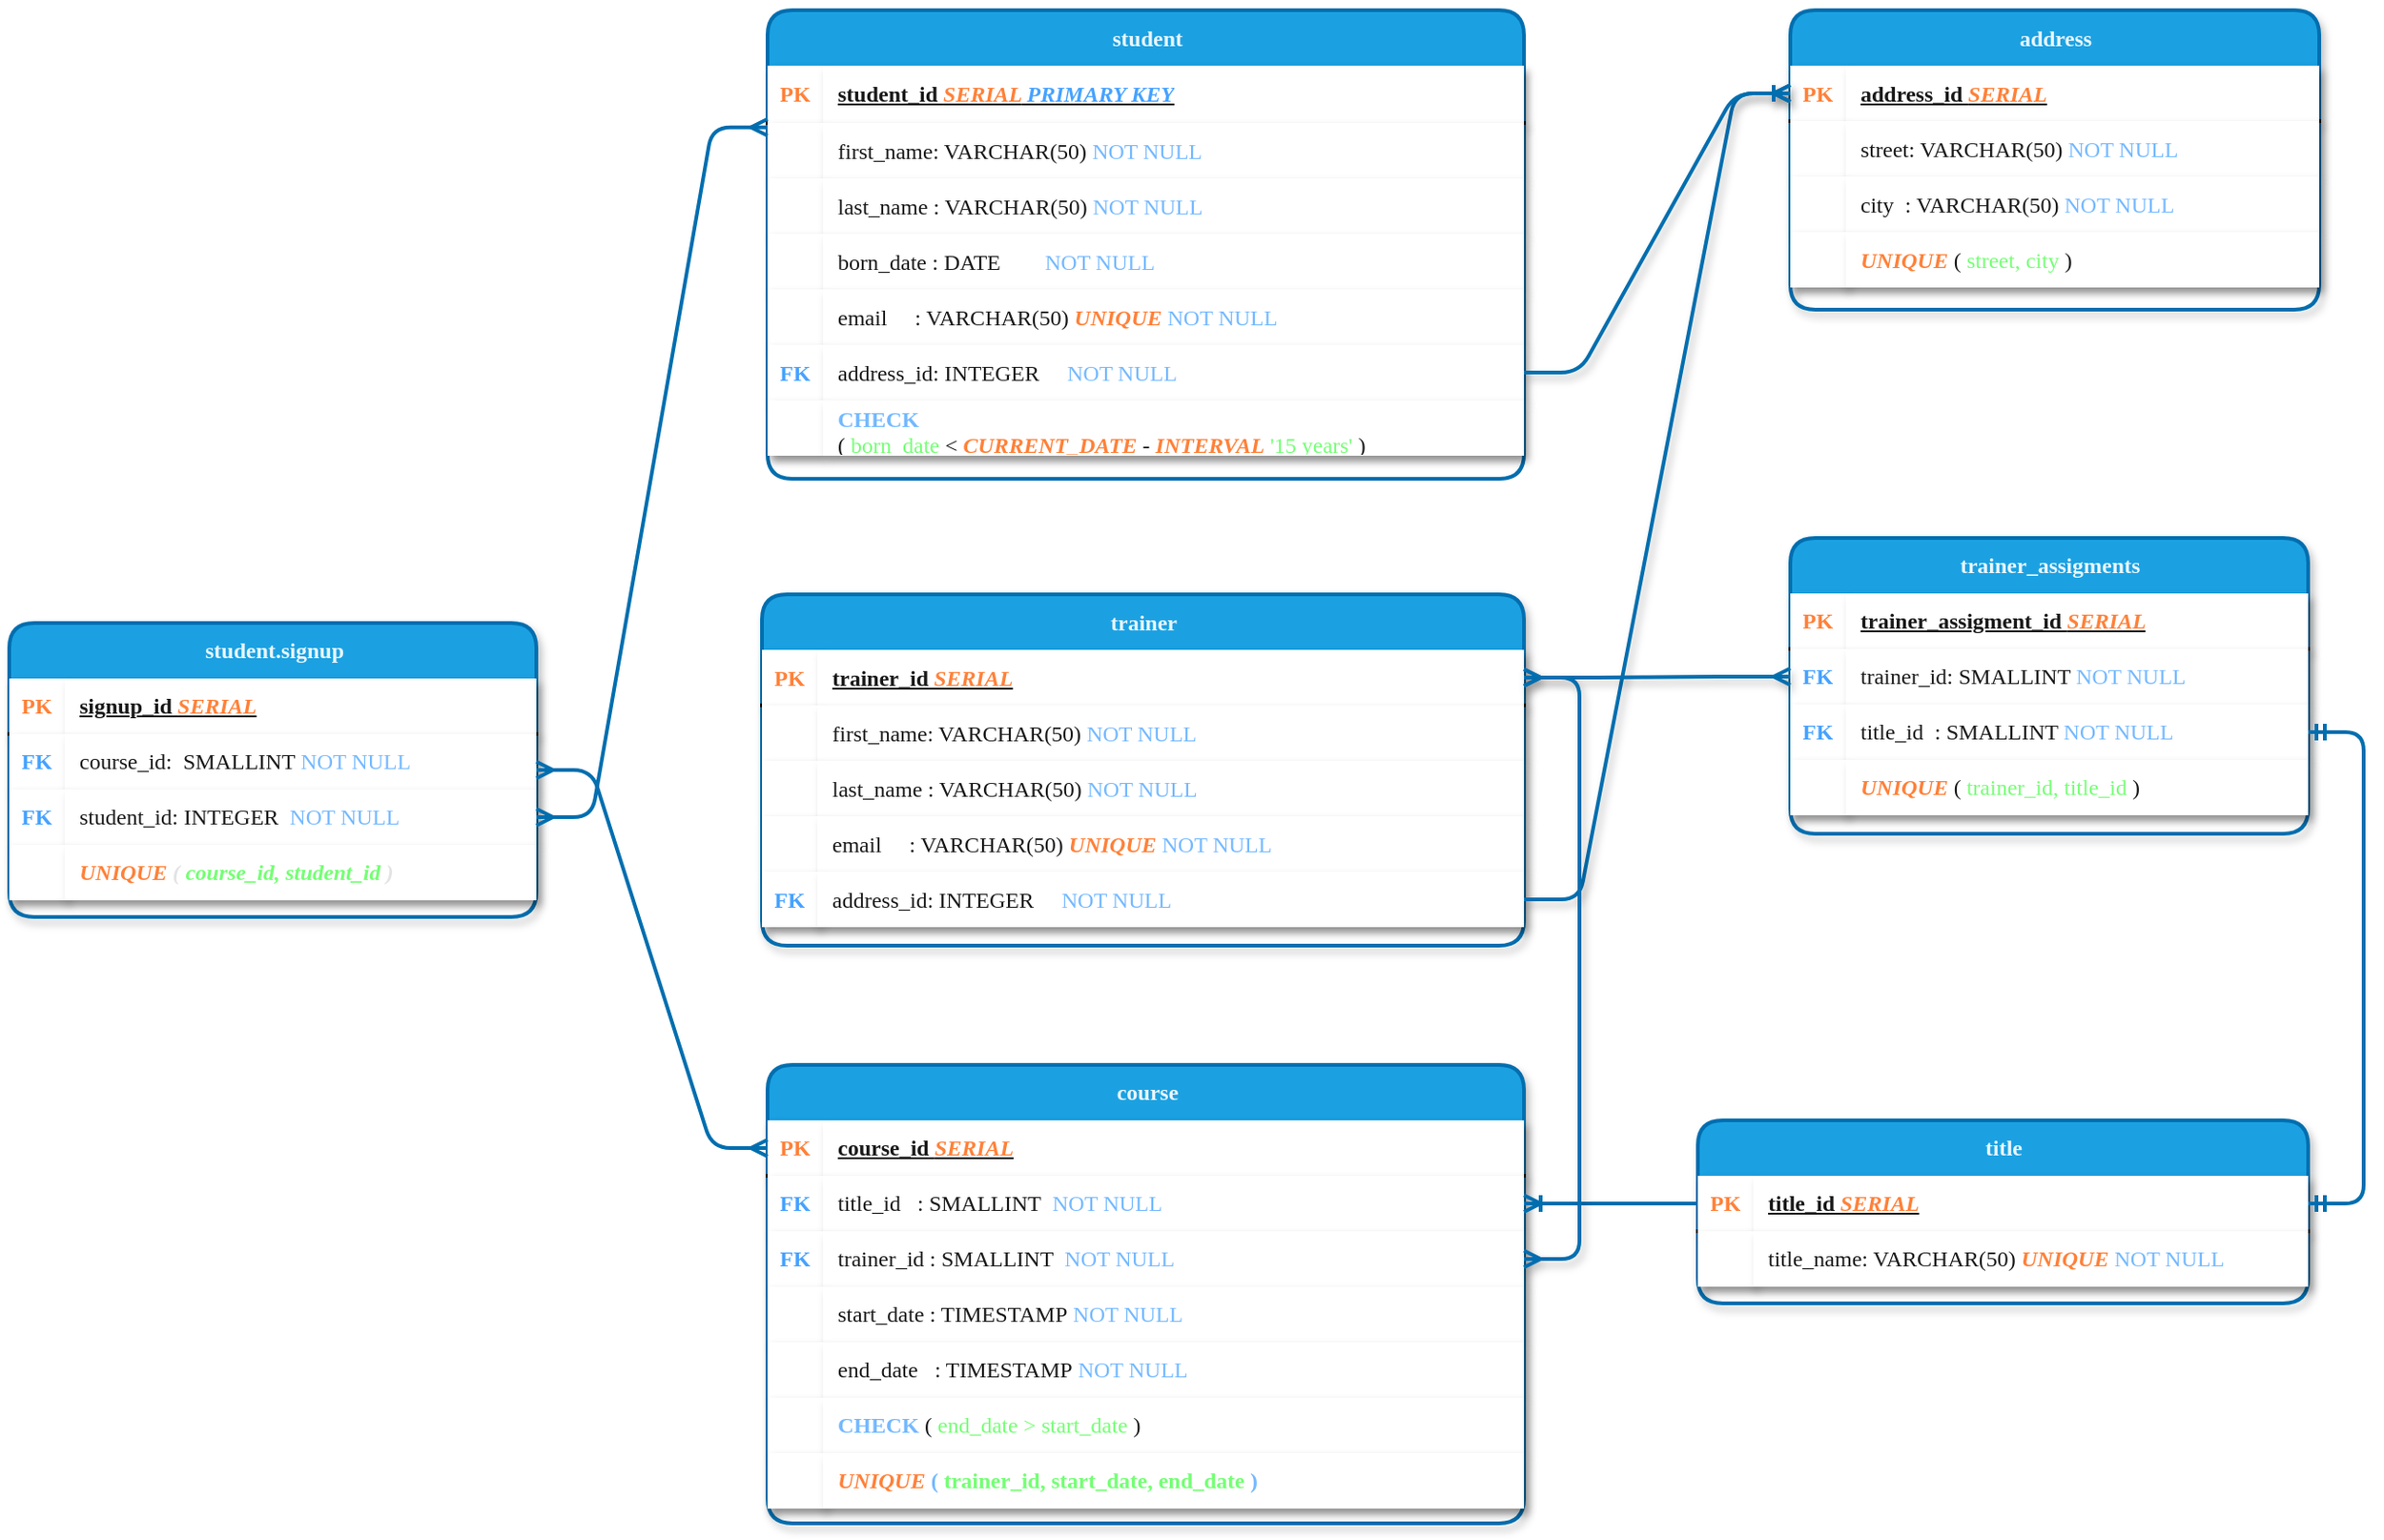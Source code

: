<mxfile version="24.7.17">
  <diagram name="Stránka-1" id="sdZhRAP-UTXTYIbp1Utq">
    <mxGraphModel dx="2058" dy="1566" grid="1" gridSize="10" guides="1" tooltips="1" connect="1" arrows="1" fold="1" page="0" pageScale="1" pageWidth="827" pageHeight="1169" background="none" math="0" shadow="0">
      <root>
        <mxCell id="0" />
        <mxCell id="1" parent="0" />
        <mxCell id="6LVos0vK3omcchi-InMu-1" value="&lt;font style=&quot;font-size: 12px;&quot;&gt;address&lt;/font&gt;" style="shape=table;startSize=30;container=1;collapsible=1;childLayout=tableLayout;fixedRows=1;rowLines=0;fontStyle=1;align=center;resizeLast=1;html=1;fontFamily=JetBrains Mono;textShadow=0;textOpacity=90;labelBackgroundColor=none;rounded=1;fontSize=12;fillStyle=auto;strokeWidth=2;shadow=1;fillColor=#1ba1e2;fontColor=#ffffff;strokeColor=#006EAF;swimlaneLine=0;direction=east;" parent="1" vertex="1">
          <mxGeometry x="1074" y="-110.5" width="286" height="162" as="geometry" />
        </mxCell>
        <mxCell id="6LVos0vK3omcchi-InMu-2" value="" style="shape=tableRow;horizontal=0;startSize=0;swimlaneHead=0;swimlaneBody=0;collapsible=0;dropTarget=0;points=[[0,0.5],[1,0.5]];portConstraint=eastwest;top=0;left=0;right=0;bottom=1;align=left;fontFamily=JetBrains Mono;textShadow=0;textOpacity=90;labelBackgroundColor=none;rounded=1;fontSize=12;strokeWidth=2;shadow=1;swimlaneLine=0;" parent="6LVos0vK3omcchi-InMu-1" vertex="1">
          <mxGeometry y="30" width="286" height="30" as="geometry" />
        </mxCell>
        <mxCell id="6LVos0vK3omcchi-InMu-3" value="&lt;font color=&quot;#ff7424&quot;&gt;PK&lt;/font&gt;" style="shape=partialRectangle;connectable=0;top=0;left=0;bottom=0;right=0;fontStyle=1;overflow=hidden;whiteSpace=wrap;html=1;align=center;fontFamily=JetBrains Mono;textShadow=0;textOpacity=90;labelBackgroundColor=none;rounded=1;fontSize=12;strokeWidth=2;shadow=1;swimlaneLine=0;" parent="6LVos0vK3omcchi-InMu-2" vertex="1">
          <mxGeometry width="30" height="30" as="geometry">
            <mxRectangle width="30" height="30" as="alternateBounds" />
          </mxGeometry>
        </mxCell>
        <mxCell id="6LVos0vK3omcchi-InMu-4" value="address_id &lt;i&gt;&lt;font color=&quot;#ff7424&quot;&gt;SERIAL&lt;/font&gt;&lt;/i&gt;" style="shape=partialRectangle;connectable=0;top=0;left=0;bottom=0;right=0;align=left;spacingLeft=6;fontStyle=5;overflow=hidden;whiteSpace=wrap;html=1;fontFamily=JetBrains Mono;textShadow=0;textOpacity=90;labelBackgroundColor=none;rounded=1;fontSize=12;strokeWidth=2;shadow=1;swimlaneLine=0;" parent="6LVos0vK3omcchi-InMu-2" vertex="1">
          <mxGeometry x="30" width="256" height="30" as="geometry">
            <mxRectangle width="256" height="30" as="alternateBounds" />
          </mxGeometry>
        </mxCell>
        <mxCell id="6LVos0vK3omcchi-InMu-5" value="" style="shape=tableRow;horizontal=0;startSize=0;swimlaneHead=0;swimlaneBody=0;collapsible=0;dropTarget=0;points=[[0,0.5],[1,0.5]];portConstraint=eastwest;top=0;left=0;right=0;bottom=0;align=left;fontFamily=JetBrains Mono;textShadow=0;textOpacity=90;swimlaneFillColor=default;labelBackgroundColor=none;rounded=1;fontSize=12;strokeWidth=2;shadow=1;swimlaneLine=0;" parent="6LVos0vK3omcchi-InMu-1" vertex="1">
          <mxGeometry y="60" width="286" height="30" as="geometry" />
        </mxCell>
        <mxCell id="6LVos0vK3omcchi-InMu-6" value="" style="shape=partialRectangle;connectable=0;top=0;left=0;bottom=0;right=0;editable=1;overflow=hidden;whiteSpace=wrap;html=1;align=left;fontFamily=JetBrains Mono;textShadow=0;textOpacity=90;labelBackgroundColor=none;rounded=1;fontSize=12;strokeWidth=2;shadow=1;swimlaneLine=0;" parent="6LVos0vK3omcchi-InMu-5" vertex="1">
          <mxGeometry width="30" height="30" as="geometry">
            <mxRectangle width="30" height="30" as="alternateBounds" />
          </mxGeometry>
        </mxCell>
        <mxCell id="6LVos0vK3omcchi-InMu-7" value="street: VARCHAR(50) &lt;font color=&quot;#66b2ff&quot;&gt;NOT NULL&lt;/font&gt;" style="shape=partialRectangle;connectable=0;top=0;left=0;bottom=0;right=0;align=left;spacingLeft=6;overflow=hidden;whiteSpace=wrap;html=1;fontFamily=JetBrains Mono;textShadow=0;textOpacity=90;labelBackgroundColor=none;rounded=1;fontSize=12;strokeWidth=2;shadow=1;swimlaneLine=0;" parent="6LVos0vK3omcchi-InMu-5" vertex="1">
          <mxGeometry x="30" width="256" height="30" as="geometry">
            <mxRectangle width="256" height="30" as="alternateBounds" />
          </mxGeometry>
        </mxCell>
        <mxCell id="6LVos0vK3omcchi-InMu-8" value="" style="shape=tableRow;horizontal=0;startSize=0;swimlaneHead=0;swimlaneBody=0;collapsible=0;dropTarget=0;points=[[0,0.5],[1,0.5]];portConstraint=eastwest;top=0;left=0;right=0;bottom=0;align=left;fontFamily=JetBrains Mono;textShadow=0;textOpacity=90;labelBackgroundColor=none;rounded=1;fontSize=12;strokeWidth=2;shadow=1;swimlaneLine=0;" parent="6LVos0vK3omcchi-InMu-1" vertex="1">
          <mxGeometry y="90" width="286" height="30" as="geometry" />
        </mxCell>
        <mxCell id="6LVos0vK3omcchi-InMu-9" value="" style="shape=partialRectangle;connectable=0;top=0;left=0;bottom=0;right=0;editable=1;overflow=hidden;whiteSpace=wrap;html=1;align=left;fontFamily=JetBrains Mono;textShadow=0;textOpacity=90;labelBackgroundColor=none;rounded=1;fontSize=12;strokeWidth=2;shadow=1;swimlaneLine=0;" parent="6LVos0vK3omcchi-InMu-8" vertex="1">
          <mxGeometry width="30" height="30" as="geometry">
            <mxRectangle width="30" height="30" as="alternateBounds" />
          </mxGeometry>
        </mxCell>
        <mxCell id="6LVos0vK3omcchi-InMu-10" value="city&amp;nbsp; : VARCHAR(50) &lt;font color=&quot;#66b2ff&quot;&gt;NOT NULL&lt;/font&gt;" style="shape=partialRectangle;connectable=0;top=0;left=0;bottom=0;right=0;align=left;spacingLeft=6;overflow=hidden;whiteSpace=wrap;html=1;fontFamily=JetBrains Mono;textShadow=0;textOpacity=90;labelBackgroundColor=none;rounded=1;fontSize=12;strokeWidth=2;shadow=1;swimlaneLine=0;" parent="6LVos0vK3omcchi-InMu-8" vertex="1">
          <mxGeometry x="30" width="256" height="30" as="geometry">
            <mxRectangle width="256" height="30" as="alternateBounds" />
          </mxGeometry>
        </mxCell>
        <mxCell id="Yd-o7YXkWDdZ6sraMyjh-1" value="" style="shape=tableRow;horizontal=0;startSize=0;swimlaneHead=0;swimlaneBody=0;collapsible=0;dropTarget=0;points=[[0,0.5],[1,0.5]];portConstraint=eastwest;top=0;left=0;right=0;bottom=0;align=left;fontFamily=JetBrains Mono;textShadow=0;textOpacity=90;labelBackgroundColor=none;rounded=1;fontSize=12;strokeWidth=2;shadow=1;swimlaneLine=0;" parent="6LVos0vK3omcchi-InMu-1" vertex="1">
          <mxGeometry y="120" width="286" height="30" as="geometry" />
        </mxCell>
        <mxCell id="Yd-o7YXkWDdZ6sraMyjh-2" value="" style="shape=partialRectangle;connectable=0;top=0;left=0;bottom=0;right=0;editable=1;overflow=hidden;whiteSpace=wrap;html=1;align=left;fontFamily=JetBrains Mono;textShadow=0;textOpacity=90;labelBackgroundColor=none;rounded=1;fontSize=12;strokeWidth=2;shadow=1;swimlaneLine=0;" parent="Yd-o7YXkWDdZ6sraMyjh-1" vertex="1">
          <mxGeometry width="30" height="30" as="geometry">
            <mxRectangle width="30" height="30" as="alternateBounds" />
          </mxGeometry>
        </mxCell>
        <mxCell id="Yd-o7YXkWDdZ6sraMyjh-3" value="&lt;b&gt;&lt;i&gt;&lt;font color=&quot;#ff7424&quot;&gt;UNIQUE&lt;/font&gt;&lt;/i&gt;&lt;/b&gt; (&lt;font color=&quot;#66ff66&quot;&gt; street, city&lt;/font&gt; )" style="shape=partialRectangle;connectable=0;top=0;left=0;bottom=0;right=0;align=left;spacingLeft=6;overflow=hidden;whiteSpace=wrap;html=1;fontFamily=JetBrains Mono;textShadow=0;textOpacity=90;labelBackgroundColor=none;rounded=1;fontSize=12;strokeWidth=2;shadow=1;swimlaneLine=0;" parent="Yd-o7YXkWDdZ6sraMyjh-1" vertex="1">
          <mxGeometry x="30" width="256" height="30" as="geometry">
            <mxRectangle width="256" height="30" as="alternateBounds" />
          </mxGeometry>
        </mxCell>
        <mxCell id="6LVos0vK3omcchi-InMu-14" value="&lt;font style=&quot;font-size: 12px;&quot;&gt;course&lt;/font&gt;" style="shape=table;startSize=30;container=1;collapsible=1;childLayout=tableLayout;fixedRows=1;rowLines=0;fontStyle=1;align=center;resizeLast=1;html=1;fontFamily=JetBrains Mono;textShadow=0;textOpacity=90;labelBackgroundColor=none;rounded=1;fontSize=12;strokeWidth=2;shadow=1;fillColor=#1ba1e2;fontColor=#ffffff;strokeColor=#006EAF;swimlaneLine=0;direction=east;" parent="1" vertex="1">
          <mxGeometry x="521" y="460" width="409" height="248" as="geometry" />
        </mxCell>
        <mxCell id="6LVos0vK3omcchi-InMu-15" value="" style="shape=tableRow;horizontal=0;startSize=0;swimlaneHead=0;swimlaneBody=0;collapsible=0;dropTarget=0;points=[[0,0.5],[1,0.5]];portConstraint=eastwest;top=0;left=0;right=0;bottom=1;align=left;fontFamily=JetBrains Mono;textShadow=0;textOpacity=90;labelBackgroundColor=none;rounded=1;fontSize=12;strokeWidth=2;shadow=1;swimlaneLine=0;" parent="6LVos0vK3omcchi-InMu-14" vertex="1">
          <mxGeometry y="30" width="409" height="30" as="geometry" />
        </mxCell>
        <mxCell id="6LVos0vK3omcchi-InMu-16" value="&lt;font color=&quot;#ff7424&quot;&gt;PK&lt;/font&gt;" style="shape=partialRectangle;connectable=0;top=0;left=0;bottom=0;right=0;fontStyle=1;overflow=hidden;whiteSpace=wrap;html=1;align=center;fontFamily=JetBrains Mono;textShadow=0;textOpacity=90;labelBackgroundColor=none;rounded=1;fontSize=12;strokeWidth=2;shadow=1;swimlaneLine=0;" parent="6LVos0vK3omcchi-InMu-15" vertex="1">
          <mxGeometry width="30" height="30" as="geometry">
            <mxRectangle width="30" height="30" as="alternateBounds" />
          </mxGeometry>
        </mxCell>
        <mxCell id="6LVos0vK3omcchi-InMu-17" value="course_id &lt;font color=&quot;#ff7424&quot;&gt;&lt;i&gt;SERIAL&lt;/i&gt;&lt;/font&gt;" style="shape=partialRectangle;connectable=0;top=0;left=0;bottom=0;right=0;align=left;spacingLeft=6;fontStyle=5;overflow=hidden;whiteSpace=wrap;html=1;fontFamily=JetBrains Mono;textShadow=0;textOpacity=90;labelBackgroundColor=none;rounded=1;fontSize=12;strokeWidth=2;shadow=1;swimlaneLine=0;" parent="6LVos0vK3omcchi-InMu-15" vertex="1">
          <mxGeometry x="30" width="379" height="30" as="geometry">
            <mxRectangle width="379" height="30" as="alternateBounds" />
          </mxGeometry>
        </mxCell>
        <mxCell id="6LVos0vK3omcchi-InMu-18" value="" style="shape=tableRow;horizontal=0;startSize=0;swimlaneHead=0;swimlaneBody=0;collapsible=0;dropTarget=0;points=[[0,0.5],[1,0.5]];portConstraint=eastwest;top=0;left=0;right=0;bottom=0;align=left;fontFamily=JetBrains Mono;textShadow=0;textOpacity=90;labelBackgroundColor=none;rounded=1;fontSize=12;strokeWidth=2;shadow=1;swimlaneLine=0;" parent="6LVos0vK3omcchi-InMu-14" vertex="1">
          <mxGeometry y="60" width="409" height="30" as="geometry" />
        </mxCell>
        <mxCell id="6LVos0vK3omcchi-InMu-19" value="&lt;b style=&quot;font-size: 12px;&quot;&gt;&lt;font color=&quot;#3399ff&quot; style=&quot;font-size: 12px;&quot;&gt;FK&lt;/font&gt;&lt;/b&gt;" style="shape=partialRectangle;connectable=0;top=0;left=0;bottom=0;right=0;editable=1;overflow=hidden;whiteSpace=wrap;html=1;align=center;fontFamily=JetBrains Mono;textShadow=0;textOpacity=90;labelBackgroundColor=none;rounded=1;fontSize=12;strokeWidth=2;shadow=1;swimlaneLine=0;" parent="6LVos0vK3omcchi-InMu-18" vertex="1">
          <mxGeometry width="30" height="30" as="geometry">
            <mxRectangle width="30" height="30" as="alternateBounds" />
          </mxGeometry>
        </mxCell>
        <mxCell id="6LVos0vK3omcchi-InMu-20" value="title_id&amp;nbsp; &amp;nbsp;: SMALLINT&amp;nbsp; &lt;font color=&quot;#66b2ff&quot;&gt;NOT NULL&lt;/font&gt;" style="shape=partialRectangle;connectable=0;top=0;left=0;bottom=0;right=0;align=left;spacingLeft=6;overflow=hidden;whiteSpace=wrap;html=1;fontFamily=JetBrains Mono;textShadow=0;textOpacity=90;labelBackgroundColor=none;rounded=1;fontSize=12;strokeWidth=2;shadow=1;swimlaneLine=0;" parent="6LVos0vK3omcchi-InMu-18" vertex="1">
          <mxGeometry x="30" width="379" height="30" as="geometry">
            <mxRectangle width="379" height="30" as="alternateBounds" />
          </mxGeometry>
        </mxCell>
        <mxCell id="6LVos0vK3omcchi-InMu-21" value="" style="shape=tableRow;horizontal=0;startSize=0;swimlaneHead=0;swimlaneBody=0;collapsible=0;dropTarget=0;points=[[0,0.5],[1,0.5]];portConstraint=eastwest;top=0;left=0;right=0;bottom=0;align=left;fontFamily=JetBrains Mono;textShadow=0;textOpacity=90;labelBackgroundColor=none;rounded=1;fontSize=12;strokeWidth=2;shadow=1;swimlaneLine=0;" parent="6LVos0vK3omcchi-InMu-14" vertex="1">
          <mxGeometry y="90" width="409" height="30" as="geometry" />
        </mxCell>
        <mxCell id="6LVos0vK3omcchi-InMu-22" value="&lt;b style=&quot;font-size: 12px;&quot;&gt;&lt;font color=&quot;#3399ff&quot;&gt;FK&lt;/font&gt;&lt;/b&gt;" style="shape=partialRectangle;connectable=0;top=0;left=0;bottom=0;right=0;editable=1;overflow=hidden;whiteSpace=wrap;html=1;align=center;fontFamily=JetBrains Mono;textShadow=0;textOpacity=90;labelBackgroundColor=none;rounded=1;fontSize=12;strokeWidth=2;shadow=1;swimlaneLine=0;" parent="6LVos0vK3omcchi-InMu-21" vertex="1">
          <mxGeometry width="30" height="30" as="geometry">
            <mxRectangle width="30" height="30" as="alternateBounds" />
          </mxGeometry>
        </mxCell>
        <mxCell id="6LVos0vK3omcchi-InMu-23" value="trainer_id : SMALLINT&amp;nbsp; &lt;font color=&quot;#66b2ff&quot;&gt;NOT NULL&lt;/font&gt;" style="shape=partialRectangle;connectable=0;top=0;left=0;bottom=0;right=0;align=left;spacingLeft=6;overflow=hidden;whiteSpace=wrap;html=1;fontFamily=JetBrains Mono;textShadow=0;textOpacity=90;labelBackgroundColor=none;rounded=1;fontSize=12;strokeWidth=2;shadow=1;swimlaneLine=0;" parent="6LVos0vK3omcchi-InMu-21" vertex="1">
          <mxGeometry x="30" width="379" height="30" as="geometry">
            <mxRectangle width="379" height="30" as="alternateBounds" />
          </mxGeometry>
        </mxCell>
        <mxCell id="6LVos0vK3omcchi-InMu-24" value="" style="shape=tableRow;horizontal=0;startSize=0;swimlaneHead=0;swimlaneBody=0;collapsible=0;dropTarget=0;points=[[0,0.5],[1,0.5]];portConstraint=eastwest;top=0;left=0;right=0;bottom=0;align=left;fontFamily=JetBrains Mono;textShadow=0;textOpacity=90;labelBackgroundColor=none;rounded=1;fontSize=12;strokeWidth=2;shadow=1;swimlaneLine=0;" parent="6LVos0vK3omcchi-InMu-14" vertex="1">
          <mxGeometry y="120" width="409" height="30" as="geometry" />
        </mxCell>
        <mxCell id="6LVos0vK3omcchi-InMu-25" value="" style="shape=partialRectangle;connectable=0;top=0;left=0;bottom=0;right=0;editable=1;overflow=hidden;whiteSpace=wrap;html=1;align=left;fontFamily=JetBrains Mono;textShadow=0;textOpacity=90;labelBackgroundColor=none;rounded=1;fontSize=12;strokeWidth=2;shadow=1;swimlaneLine=0;" parent="6LVos0vK3omcchi-InMu-24" vertex="1">
          <mxGeometry width="30" height="30" as="geometry">
            <mxRectangle width="30" height="30" as="alternateBounds" />
          </mxGeometry>
        </mxCell>
        <mxCell id="6LVos0vK3omcchi-InMu-26" value="start_date : TIMESTAMP&amp;nbsp;&lt;font color=&quot;#66b2ff&quot;&gt;NOT NULL&lt;/font&gt;" style="shape=partialRectangle;connectable=0;top=0;left=0;bottom=0;right=0;align=left;spacingLeft=6;overflow=hidden;whiteSpace=wrap;html=1;fontFamily=JetBrains Mono;textShadow=0;textOpacity=90;labelBackgroundColor=none;rounded=1;fontSize=12;strokeWidth=2;shadow=1;swimlaneLine=0;" parent="6LVos0vK3omcchi-InMu-24" vertex="1">
          <mxGeometry x="30" width="379" height="30" as="geometry">
            <mxRectangle width="379" height="30" as="alternateBounds" />
          </mxGeometry>
        </mxCell>
        <mxCell id="6LVos0vK3omcchi-InMu-86" value="" style="shape=tableRow;horizontal=0;startSize=0;swimlaneHead=0;swimlaneBody=0;collapsible=0;dropTarget=0;points=[[0,0.5],[1,0.5]];portConstraint=eastwest;top=0;left=0;right=0;bottom=0;align=left;fontFamily=JetBrains Mono;textShadow=0;textOpacity=90;labelBackgroundColor=none;rounded=1;fontSize=12;strokeWidth=2;shadow=1;swimlaneLine=0;" parent="6LVos0vK3omcchi-InMu-14" vertex="1">
          <mxGeometry y="150" width="409" height="30" as="geometry" />
        </mxCell>
        <mxCell id="6LVos0vK3omcchi-InMu-87" value="" style="shape=partialRectangle;connectable=0;top=0;left=0;bottom=0;right=0;editable=1;overflow=hidden;whiteSpace=wrap;html=1;align=left;fontFamily=JetBrains Mono;textShadow=0;textOpacity=90;labelBackgroundColor=none;rounded=1;fontSize=12;strokeWidth=2;shadow=1;swimlaneLine=0;" parent="6LVos0vK3omcchi-InMu-86" vertex="1">
          <mxGeometry width="30" height="30" as="geometry">
            <mxRectangle width="30" height="30" as="alternateBounds" />
          </mxGeometry>
        </mxCell>
        <mxCell id="6LVos0vK3omcchi-InMu-88" value="end_date&amp;nbsp; &amp;nbsp;: TIMESTAMP&amp;nbsp;&lt;font color=&quot;#66b2ff&quot;&gt;NOT NULL&lt;/font&gt;" style="shape=partialRectangle;connectable=0;top=0;left=0;bottom=0;right=0;align=left;spacingLeft=6;overflow=hidden;whiteSpace=wrap;html=1;fontFamily=JetBrains Mono;textShadow=0;textOpacity=90;labelBackgroundColor=none;rounded=1;fontSize=12;strokeWidth=2;shadow=1;swimlaneLine=0;" parent="6LVos0vK3omcchi-InMu-86" vertex="1">
          <mxGeometry x="30" width="379" height="30" as="geometry">
            <mxRectangle width="379" height="30" as="alternateBounds" />
          </mxGeometry>
        </mxCell>
        <mxCell id="edcCci16s8ndld47UV8B-42" value="" style="shape=tableRow;horizontal=0;startSize=0;swimlaneHead=0;swimlaneBody=0;collapsible=0;dropTarget=0;points=[[0,0.5],[1,0.5]];portConstraint=eastwest;top=0;left=0;right=0;bottom=0;align=left;fontFamily=JetBrains Mono;textShadow=0;textOpacity=90;labelBackgroundColor=none;rounded=1;fontSize=12;strokeWidth=2;shadow=1;swimlaneLine=0;" parent="6LVos0vK3omcchi-InMu-14" vertex="1">
          <mxGeometry y="180" width="409" height="30" as="geometry" />
        </mxCell>
        <mxCell id="edcCci16s8ndld47UV8B-43" value="" style="shape=partialRectangle;connectable=0;top=0;left=0;bottom=0;right=0;editable=1;overflow=hidden;whiteSpace=wrap;html=1;align=left;fontFamily=JetBrains Mono;textShadow=0;textOpacity=90;labelBackgroundColor=none;rounded=1;fontSize=12;strokeWidth=2;shadow=1;swimlaneLine=0;" parent="edcCci16s8ndld47UV8B-42" vertex="1">
          <mxGeometry width="30" height="30" as="geometry">
            <mxRectangle width="30" height="30" as="alternateBounds" />
          </mxGeometry>
        </mxCell>
        <mxCell id="edcCci16s8ndld47UV8B-44" value="&lt;b&gt;&lt;font color=&quot;#66b2ff&quot;&gt;CHECK&lt;/font&gt;&lt;/b&gt; (&lt;font color=&quot;#66ff66&quot;&gt; end_date &amp;gt; start_date&lt;/font&gt; )" style="shape=partialRectangle;connectable=0;top=0;left=0;bottom=0;right=0;align=left;spacingLeft=6;overflow=hidden;whiteSpace=wrap;html=1;fontFamily=JetBrains Mono;textShadow=0;textOpacity=90;labelBackgroundColor=none;rounded=1;fontSize=12;strokeWidth=2;shadow=1;swimlaneLine=0;" parent="edcCci16s8ndld47UV8B-42" vertex="1">
          <mxGeometry x="30" width="379" height="30" as="geometry">
            <mxRectangle width="379" height="30" as="alternateBounds" />
          </mxGeometry>
        </mxCell>
        <mxCell id="NYJZsgcvbu1AR_oNIadk-1" value="" style="shape=tableRow;horizontal=0;startSize=0;swimlaneHead=0;swimlaneBody=0;collapsible=0;dropTarget=0;points=[[0,0.5],[1,0.5]];portConstraint=eastwest;top=0;left=0;right=0;bottom=0;align=left;fontFamily=JetBrains Mono;textShadow=0;textOpacity=90;labelBackgroundColor=none;rounded=1;fontSize=12;strokeWidth=2;shadow=1;swimlaneLine=0;" vertex="1" parent="6LVos0vK3omcchi-InMu-14">
          <mxGeometry y="210" width="409" height="30" as="geometry" />
        </mxCell>
        <mxCell id="NYJZsgcvbu1AR_oNIadk-2" value="" style="shape=partialRectangle;connectable=0;top=0;left=0;bottom=0;right=0;editable=1;overflow=hidden;whiteSpace=wrap;html=1;align=left;fontFamily=JetBrains Mono;textShadow=0;textOpacity=90;labelBackgroundColor=none;rounded=1;fontSize=12;strokeWidth=2;shadow=1;swimlaneLine=0;" vertex="1" parent="NYJZsgcvbu1AR_oNIadk-1">
          <mxGeometry width="30" height="30" as="geometry">
            <mxRectangle width="30" height="30" as="alternateBounds" />
          </mxGeometry>
        </mxCell>
        <mxCell id="NYJZsgcvbu1AR_oNIadk-3" value="&lt;b style=&quot;&quot;&gt;&lt;i style=&quot;&quot;&gt;&lt;font color=&quot;#ff7424&quot;&gt;UNIQUE&lt;/font&gt;&lt;/i&gt;&lt;font color=&quot;#66b2ff&quot;&gt; ( &lt;/font&gt;&lt;font color=&quot;#66ff66&quot;&gt;trainer_id, start_date, end_date&lt;/font&gt;&lt;font color=&quot;#66b2ff&quot;&gt; )&lt;/font&gt;&lt;/b&gt;" style="shape=partialRectangle;connectable=0;top=0;left=0;bottom=0;right=0;align=left;spacingLeft=6;overflow=hidden;whiteSpace=wrap;html=1;fontFamily=JetBrains Mono;textShadow=0;textOpacity=90;labelBackgroundColor=none;rounded=1;fontSize=12;strokeWidth=2;shadow=1;swimlaneLine=0;" vertex="1" parent="NYJZsgcvbu1AR_oNIadk-1">
          <mxGeometry x="30" width="379" height="30" as="geometry">
            <mxRectangle width="379" height="30" as="alternateBounds" />
          </mxGeometry>
        </mxCell>
        <mxCell id="6LVos0vK3omcchi-InMu-27" value="&lt;font style=&quot;font-size: 12px;&quot;&gt;student.signup&lt;/font&gt;" style="shape=table;startSize=30;container=1;collapsible=1;childLayout=tableLayout;fixedRows=1;rowLines=0;fontStyle=1;align=center;resizeLast=1;html=1;fontFamily=JetBrains Mono;textShadow=0;textOpacity=90;labelBackgroundColor=none;rounded=1;fontSize=12;strokeWidth=2;shadow=1;fillColor=#1ba1e2;fontColor=#ffffff;strokeColor=#006EAF;swimlaneLine=0;direction=east;" parent="1" vertex="1">
          <mxGeometry x="111" y="221" width="285" height="159" as="geometry" />
        </mxCell>
        <mxCell id="6LVos0vK3omcchi-InMu-28" value="" style="shape=tableRow;horizontal=0;startSize=0;swimlaneHead=0;swimlaneBody=0;collapsible=0;dropTarget=0;points=[[0,0.5],[1,0.5]];portConstraint=eastwest;top=0;left=0;right=0;bottom=1;align=left;fontFamily=JetBrains Mono;textShadow=0;textOpacity=90;labelBackgroundColor=none;rounded=1;fontSize=12;strokeWidth=2;shadow=1;swimlaneLine=0;" parent="6LVos0vK3omcchi-InMu-27" vertex="1">
          <mxGeometry y="30" width="285" height="30" as="geometry" />
        </mxCell>
        <mxCell id="6LVos0vK3omcchi-InMu-29" value="&lt;font color=&quot;#ff7424&quot; style=&quot;font-size: 12px;&quot;&gt;PK&lt;/font&gt;" style="shape=partialRectangle;connectable=0;top=0;left=0;bottom=0;right=0;fontStyle=1;overflow=hidden;whiteSpace=wrap;html=1;align=center;fontFamily=JetBrains Mono;textShadow=0;textOpacity=90;labelBackgroundColor=none;rounded=1;fontSize=12;strokeWidth=2;shadow=1;swimlaneLine=0;" parent="6LVos0vK3omcchi-InMu-28" vertex="1">
          <mxGeometry width="30" height="30" as="geometry">
            <mxRectangle width="30" height="30" as="alternateBounds" />
          </mxGeometry>
        </mxCell>
        <mxCell id="6LVos0vK3omcchi-InMu-30" value="signup_id &lt;i&gt;&lt;font color=&quot;#ff7424&quot;&gt;SERIAL&lt;/font&gt;&lt;/i&gt;" style="shape=partialRectangle;connectable=0;top=0;left=0;bottom=0;right=0;align=left;spacingLeft=6;fontStyle=5;overflow=hidden;whiteSpace=wrap;html=1;fontFamily=JetBrains Mono;textShadow=0;textOpacity=90;labelBackgroundColor=none;rounded=1;fontSize=12;strokeWidth=2;shadow=1;swimlaneLine=0;" parent="6LVos0vK3omcchi-InMu-28" vertex="1">
          <mxGeometry x="30" width="255" height="30" as="geometry">
            <mxRectangle width="255" height="30" as="alternateBounds" />
          </mxGeometry>
        </mxCell>
        <mxCell id="6LVos0vK3omcchi-InMu-31" value="" style="shape=tableRow;horizontal=0;startSize=0;swimlaneHead=0;swimlaneBody=0;collapsible=0;dropTarget=0;points=[[0,0.5],[1,0.5]];portConstraint=eastwest;top=0;left=0;right=0;bottom=0;align=left;fontFamily=JetBrains Mono;textShadow=0;textOpacity=90;labelBackgroundColor=none;rounded=1;fontSize=12;strokeWidth=2;shadow=1;swimlaneLine=0;" parent="6LVos0vK3omcchi-InMu-27" vertex="1">
          <mxGeometry y="60" width="285" height="30" as="geometry" />
        </mxCell>
        <mxCell id="6LVos0vK3omcchi-InMu-32" value="&lt;font color=&quot;#3399ff&quot;&gt;FK&lt;/font&gt;" style="shape=partialRectangle;connectable=0;top=0;left=0;bottom=0;right=0;editable=1;overflow=hidden;whiteSpace=wrap;html=1;align=center;fontFamily=JetBrains Mono;textShadow=0;textOpacity=90;labelBackgroundColor=none;rounded=1;fontStyle=1;fontSize=12;strokeWidth=2;shadow=1;swimlaneLine=0;" parent="6LVos0vK3omcchi-InMu-31" vertex="1">
          <mxGeometry width="30" height="30" as="geometry">
            <mxRectangle width="30" height="30" as="alternateBounds" />
          </mxGeometry>
        </mxCell>
        <mxCell id="6LVos0vK3omcchi-InMu-33" value="course_id:&amp;nbsp; SMALLINT&amp;nbsp;&lt;font color=&quot;#66b2ff&quot;&gt;NOT NULL&lt;/font&gt;" style="shape=partialRectangle;connectable=0;top=0;left=0;bottom=0;right=0;align=left;spacingLeft=6;overflow=hidden;whiteSpace=wrap;html=1;fontFamily=JetBrains Mono;textShadow=0;textOpacity=90;labelBackgroundColor=none;rounded=1;fontSize=12;strokeWidth=2;shadow=1;swimlaneLine=0;" parent="6LVos0vK3omcchi-InMu-31" vertex="1">
          <mxGeometry x="30" width="255" height="30" as="geometry">
            <mxRectangle width="255" height="30" as="alternateBounds" />
          </mxGeometry>
        </mxCell>
        <mxCell id="6LVos0vK3omcchi-InMu-34" value="" style="shape=tableRow;horizontal=0;startSize=0;swimlaneHead=0;swimlaneBody=0;collapsible=0;dropTarget=0;points=[[0,0.5],[1,0.5]];portConstraint=eastwest;top=0;left=0;right=0;bottom=0;align=left;fontFamily=JetBrains Mono;textShadow=0;textOpacity=90;labelBackgroundColor=none;rounded=1;fontSize=12;strokeWidth=2;shadow=1;swimlaneLine=0;" parent="6LVos0vK3omcchi-InMu-27" vertex="1">
          <mxGeometry y="90" width="285" height="30" as="geometry" />
        </mxCell>
        <mxCell id="6LVos0vK3omcchi-InMu-35" value="&lt;b style=&quot;font-size: 12px;&quot;&gt;&lt;font color=&quot;#3399ff&quot; style=&quot;font-size: 12px;&quot;&gt;FK&lt;/font&gt;&lt;/b&gt;" style="shape=partialRectangle;connectable=0;top=0;left=0;bottom=0;right=0;editable=1;overflow=hidden;whiteSpace=wrap;html=1;align=center;fontFamily=JetBrains Mono;textShadow=0;textOpacity=90;labelBackgroundColor=none;rounded=1;fontSize=12;strokeWidth=2;shadow=1;swimlaneLine=0;" parent="6LVos0vK3omcchi-InMu-34" vertex="1">
          <mxGeometry width="30" height="30" as="geometry">
            <mxRectangle width="30" height="30" as="alternateBounds" />
          </mxGeometry>
        </mxCell>
        <mxCell id="6LVos0vK3omcchi-InMu-36" value="student_id: INTEGER&amp;nbsp; &lt;font color=&quot;#66b2ff&quot;&gt;NOT NULL&lt;/font&gt;" style="shape=partialRectangle;connectable=0;top=0;left=0;bottom=0;right=0;align=left;spacingLeft=6;overflow=hidden;whiteSpace=wrap;html=1;fontFamily=JetBrains Mono;textShadow=0;textOpacity=90;labelBackgroundColor=none;rounded=1;fontSize=12;strokeWidth=2;shadow=1;swimlaneLine=0;" parent="6LVos0vK3omcchi-InMu-34" vertex="1">
          <mxGeometry x="30" width="255" height="30" as="geometry">
            <mxRectangle width="255" height="30" as="alternateBounds" />
          </mxGeometry>
        </mxCell>
        <mxCell id="edcCci16s8ndld47UV8B-27" value="" style="shape=tableRow;horizontal=0;startSize=0;swimlaneHead=0;swimlaneBody=0;collapsible=0;dropTarget=0;points=[[0,0.5],[1,0.5]];portConstraint=eastwest;top=0;left=0;right=0;bottom=0;align=left;fontFamily=JetBrains Mono;textShadow=0;textOpacity=90;labelBackgroundColor=none;rounded=1;fontSize=12;strokeWidth=2;shadow=1;swimlaneLine=0;" parent="6LVos0vK3omcchi-InMu-27" vertex="1">
          <mxGeometry y="120" width="285" height="30" as="geometry" />
        </mxCell>
        <mxCell id="edcCci16s8ndld47UV8B-28" value="" style="shape=partialRectangle;connectable=0;top=0;left=0;bottom=0;right=0;editable=1;overflow=hidden;whiteSpace=wrap;html=1;align=center;fontFamily=JetBrains Mono;textShadow=0;textOpacity=90;labelBackgroundColor=none;rounded=1;fontSize=12;strokeWidth=2;shadow=1;swimlaneLine=0;" parent="edcCci16s8ndld47UV8B-27" vertex="1">
          <mxGeometry width="30" height="30" as="geometry">
            <mxRectangle width="30" height="30" as="alternateBounds" />
          </mxGeometry>
        </mxCell>
        <mxCell id="edcCci16s8ndld47UV8B-29" value="&lt;b&gt;&lt;i&gt;&lt;font color=&quot;#ff7424&quot;&gt;UNIQUE &lt;/font&gt;&lt;font color=&quot;#e0e0e0&quot;&gt;( &lt;/font&gt;&lt;font color=&quot;#66ff66&quot;&gt;course_id, student_id&lt;/font&gt;&lt;font color=&quot;#e0e0e0&quot;&gt; )&lt;/font&gt;&lt;/i&gt;&lt;/b&gt;" style="shape=partialRectangle;connectable=0;top=0;left=0;bottom=0;right=0;align=left;spacingLeft=6;overflow=hidden;whiteSpace=wrap;html=1;fontFamily=JetBrains Mono;textShadow=0;textOpacity=90;labelBackgroundColor=none;rounded=1;fontSize=12;strokeWidth=2;shadow=1;swimlaneLine=0;" parent="edcCci16s8ndld47UV8B-27" vertex="1">
          <mxGeometry x="30" width="255" height="30" as="geometry">
            <mxRectangle width="255" height="30" as="alternateBounds" />
          </mxGeometry>
        </mxCell>
        <mxCell id="6LVos0vK3omcchi-InMu-40" value="&lt;font style=&quot;font-size: 12px;&quot;&gt;student&lt;/font&gt;" style="shape=table;startSize=30;container=1;collapsible=1;childLayout=tableLayout;fixedRows=1;rowLines=1;fontStyle=1;align=center;resizeLast=1;html=1;fontFamily=JetBrains Mono;textShadow=0;textOpacity=90;labelBackgroundColor=none;rounded=1;fontSize=12;strokeWidth=2;shadow=0;fillColor=#1ba1e2;strokeColor=#006EAF;fontColor=#ffffff;swimlaneLine=0;direction=east;" parent="1" vertex="1">
          <mxGeometry x="521" y="-110.5" width="409" height="253.5" as="geometry" />
        </mxCell>
        <mxCell id="6LVos0vK3omcchi-InMu-41" value="" style="shape=tableRow;horizontal=0;startSize=0;swimlaneHead=0;swimlaneBody=0;collapsible=0;dropTarget=0;points=[[0,0.5],[1,0.5]];portConstraint=eastwest;top=0;left=0;right=0;bottom=1;align=left;fontFamily=JetBrains Mono;textShadow=0;textOpacity=90;labelBackgroundColor=none;rounded=1;fontSize=12;strokeWidth=2;shadow=1;swimlaneLine=0;" parent="6LVos0vK3omcchi-InMu-40" vertex="1">
          <mxGeometry y="30" width="409" height="31" as="geometry" />
        </mxCell>
        <mxCell id="6LVos0vK3omcchi-InMu-42" value="&lt;font color=&quot;#ff7424&quot;&gt;PK&lt;/font&gt;" style="shape=partialRectangle;connectable=0;top=0;left=0;bottom=0;right=0;fontStyle=1;overflow=hidden;whiteSpace=wrap;html=1;align=center;fontFamily=JetBrains Mono;textShadow=0;textOpacity=90;labelBackgroundColor=none;rounded=1;fontSize=12;strokeWidth=2;shadow=1;swimlaneLine=0;" parent="6LVos0vK3omcchi-InMu-41" vertex="1">
          <mxGeometry width="30" height="31" as="geometry">
            <mxRectangle width="30" height="31" as="alternateBounds" />
          </mxGeometry>
        </mxCell>
        <mxCell id="6LVos0vK3omcchi-InMu-43" value="student_id&amp;nbsp;&lt;i style=&quot;&quot;&gt;&lt;font color=&quot;#ff7424&quot;&gt;SERIAL&lt;/font&gt;&lt;font color=&quot;#3399ff&quot;&gt; PRIMARY KEY&lt;/font&gt;&lt;/i&gt;" style="shape=partialRectangle;connectable=0;top=0;left=0;bottom=0;right=0;align=left;spacingLeft=6;fontStyle=5;overflow=hidden;whiteSpace=wrap;html=1;fontFamily=JetBrains Mono;textShadow=0;textOpacity=90;labelBackgroundColor=none;rounded=1;fontSize=12;strokeWidth=2;shadow=1;swimlaneLine=0;" parent="6LVos0vK3omcchi-InMu-41" vertex="1">
          <mxGeometry x="30" width="379" height="31" as="geometry">
            <mxRectangle width="379" height="31" as="alternateBounds" />
          </mxGeometry>
        </mxCell>
        <mxCell id="6LVos0vK3omcchi-InMu-44" value="" style="shape=tableRow;horizontal=0;startSize=0;swimlaneHead=0;swimlaneBody=0;collapsible=0;dropTarget=0;points=[[0,0.5],[1,0.5]];portConstraint=eastwest;top=0;left=0;right=0;bottom=0;align=left;fontFamily=JetBrains Mono;textShadow=0;textOpacity=90;labelBackgroundColor=none;rounded=1;fontSize=12;strokeWidth=2;shadow=1;swimlaneLine=0;" parent="6LVos0vK3omcchi-InMu-40" vertex="1">
          <mxGeometry y="61" width="409" height="30" as="geometry" />
        </mxCell>
        <mxCell id="6LVos0vK3omcchi-InMu-45" value="" style="shape=partialRectangle;connectable=0;top=0;left=0;bottom=0;right=0;editable=1;overflow=hidden;whiteSpace=wrap;html=1;align=left;fontFamily=JetBrains Mono;textShadow=0;textOpacity=90;labelBackgroundColor=none;rounded=1;fontSize=12;strokeWidth=2;shadow=1;swimlaneLine=0;" parent="6LVos0vK3omcchi-InMu-44" vertex="1">
          <mxGeometry width="30" height="30" as="geometry">
            <mxRectangle width="30" height="30" as="alternateBounds" />
          </mxGeometry>
        </mxCell>
        <mxCell id="6LVos0vK3omcchi-InMu-46" value="first_name: VARCHAR(50)&amp;nbsp;&lt;font color=&quot;#66b2ff&quot;&gt;NOT NULL&lt;/font&gt;" style="shape=partialRectangle;connectable=0;top=0;left=0;bottom=0;right=0;align=left;spacingLeft=6;overflow=hidden;whiteSpace=wrap;html=1;fontFamily=JetBrains Mono;textShadow=0;textOpacity=90;labelBackgroundColor=none;rounded=1;fontSize=12;strokeWidth=2;shadow=1;swimlaneLine=0;" parent="6LVos0vK3omcchi-InMu-44" vertex="1">
          <mxGeometry x="30" width="379" height="30" as="geometry">
            <mxRectangle width="379" height="30" as="alternateBounds" />
          </mxGeometry>
        </mxCell>
        <mxCell id="6LVos0vK3omcchi-InMu-47" value="" style="shape=tableRow;horizontal=0;startSize=0;swimlaneHead=0;swimlaneBody=0;collapsible=0;dropTarget=0;points=[[0,0.5],[1,0.5]];portConstraint=eastwest;top=0;left=0;right=0;bottom=0;align=left;fontFamily=JetBrains Mono;textShadow=0;textOpacity=90;labelBackgroundColor=none;rounded=1;fontSize=12;strokeWidth=2;shadow=1;swimlaneLine=0;" parent="6LVos0vK3omcchi-InMu-40" vertex="1">
          <mxGeometry y="91" width="409" height="30" as="geometry" />
        </mxCell>
        <mxCell id="6LVos0vK3omcchi-InMu-48" value="" style="shape=partialRectangle;connectable=0;top=0;left=0;bottom=0;right=0;editable=1;overflow=hidden;whiteSpace=wrap;html=1;align=left;fontFamily=JetBrains Mono;textShadow=0;textOpacity=90;labelBackgroundColor=none;rounded=1;fontSize=12;strokeWidth=2;shadow=1;swimlaneLine=0;" parent="6LVos0vK3omcchi-InMu-47" vertex="1">
          <mxGeometry width="30" height="30" as="geometry">
            <mxRectangle width="30" height="30" as="alternateBounds" />
          </mxGeometry>
        </mxCell>
        <mxCell id="6LVos0vK3omcchi-InMu-49" value="last_name : VARCHAR(50)&amp;nbsp;&lt;font color=&quot;#66b2ff&quot;&gt;NOT NULL&lt;/font&gt;" style="shape=partialRectangle;connectable=0;top=0;left=0;bottom=0;right=0;align=left;spacingLeft=6;overflow=hidden;whiteSpace=wrap;html=1;fontFamily=JetBrains Mono;textShadow=0;textOpacity=90;labelBackgroundColor=none;rounded=1;fontSize=12;strokeWidth=2;shadow=1;swimlaneLine=0;" parent="6LVos0vK3omcchi-InMu-47" vertex="1">
          <mxGeometry x="30" width="379" height="30" as="geometry">
            <mxRectangle width="379" height="30" as="alternateBounds" />
          </mxGeometry>
        </mxCell>
        <mxCell id="CPASnVRwmfySXNdD4kWB-4" value="" style="shape=tableRow;horizontal=0;startSize=0;swimlaneHead=0;swimlaneBody=0;collapsible=0;dropTarget=0;points=[[0,0.5],[1,0.5]];portConstraint=eastwest;top=0;left=0;right=0;bottom=0;align=left;fontFamily=JetBrains Mono;textShadow=0;textOpacity=90;labelBackgroundColor=none;rounded=1;fontSize=12;strokeWidth=2;shadow=1;swimlaneLine=0;" parent="6LVos0vK3omcchi-InMu-40" vertex="1">
          <mxGeometry y="121" width="409" height="30" as="geometry" />
        </mxCell>
        <mxCell id="CPASnVRwmfySXNdD4kWB-5" value="" style="shape=partialRectangle;connectable=0;top=0;left=0;bottom=0;right=0;editable=1;overflow=hidden;whiteSpace=wrap;html=1;align=left;fontFamily=JetBrains Mono;textShadow=0;textOpacity=90;labelBackgroundColor=none;rounded=1;fontSize=12;strokeWidth=2;shadow=1;swimlaneLine=0;" parent="CPASnVRwmfySXNdD4kWB-4" vertex="1">
          <mxGeometry width="30" height="30" as="geometry">
            <mxRectangle width="30" height="30" as="alternateBounds" />
          </mxGeometry>
        </mxCell>
        <mxCell id="CPASnVRwmfySXNdD4kWB-6" value="born_date : DATE&amp;nbsp; &amp;nbsp; &amp;nbsp; &amp;nbsp;&amp;nbsp;&lt;font color=&quot;#66b2ff&quot;&gt;NOT NULL&lt;/font&gt;" style="shape=partialRectangle;connectable=0;top=0;left=0;bottom=0;right=0;align=left;spacingLeft=6;overflow=hidden;whiteSpace=wrap;html=1;fontFamily=JetBrains Mono;textShadow=0;textOpacity=90;labelBackgroundColor=none;rounded=1;fontSize=12;strokeWidth=2;shadow=1;swimlaneLine=0;" parent="CPASnVRwmfySXNdD4kWB-4" vertex="1">
          <mxGeometry x="30" width="379" height="30" as="geometry">
            <mxRectangle width="379" height="30" as="alternateBounds" />
          </mxGeometry>
        </mxCell>
        <mxCell id="6LVos0vK3omcchi-InMu-50" value="" style="shape=tableRow;horizontal=0;startSize=0;swimlaneHead=0;swimlaneBody=0;collapsible=0;dropTarget=0;points=[[0,0.5],[1,0.5]];portConstraint=eastwest;top=0;left=0;right=0;bottom=0;align=left;fontFamily=JetBrains Mono;textShadow=0;textOpacity=90;labelBackgroundColor=none;rounded=1;fontSize=12;strokeWidth=2;shadow=1;swimlaneLine=0;" parent="6LVos0vK3omcchi-InMu-40" vertex="1">
          <mxGeometry y="151" width="409" height="30" as="geometry" />
        </mxCell>
        <mxCell id="6LVos0vK3omcchi-InMu-51" value="" style="shape=partialRectangle;connectable=0;top=0;left=0;bottom=0;right=0;editable=1;overflow=hidden;whiteSpace=wrap;html=1;align=left;fontFamily=JetBrains Mono;textShadow=0;textOpacity=90;labelBackgroundColor=none;rounded=1;fontSize=12;strokeWidth=2;shadow=1;swimlaneLine=0;" parent="6LVos0vK3omcchi-InMu-50" vertex="1">
          <mxGeometry width="30" height="30" as="geometry">
            <mxRectangle width="30" height="30" as="alternateBounds" />
          </mxGeometry>
        </mxCell>
        <mxCell id="6LVos0vK3omcchi-InMu-52" value="email&amp;nbsp; &amp;nbsp; &amp;nbsp;: VARCHAR(50) &lt;i&gt;&lt;font color=&quot;#ff7424&quot;&gt;&lt;b&gt;UNIQUE&lt;/b&gt;&amp;nbsp;&lt;/font&gt;&lt;/i&gt;&lt;font color=&quot;#66b2ff&quot;&gt;NOT NULL&lt;/font&gt;" style="shape=partialRectangle;connectable=0;top=0;left=0;bottom=0;right=0;align=left;spacingLeft=6;overflow=hidden;whiteSpace=wrap;html=1;fontFamily=JetBrains Mono;textShadow=0;textOpacity=90;labelBackgroundColor=none;rounded=1;fontSize=12;strokeWidth=2;shadow=1;swimlaneLine=0;" parent="6LVos0vK3omcchi-InMu-50" vertex="1">
          <mxGeometry x="30" width="379" height="30" as="geometry">
            <mxRectangle width="379" height="30" as="alternateBounds" />
          </mxGeometry>
        </mxCell>
        <mxCell id="6LVos0vK3omcchi-InMu-89" value="" style="shape=tableRow;horizontal=0;startSize=0;swimlaneHead=0;swimlaneBody=0;collapsible=0;dropTarget=0;points=[[0,0.5],[1,0.5]];portConstraint=eastwest;top=0;left=0;right=0;bottom=0;align=left;fontFamily=JetBrains Mono;textShadow=0;textOpacity=90;labelBackgroundColor=none;rounded=1;fontSize=12;strokeWidth=2;shadow=1;swimlaneLine=0;" parent="6LVos0vK3omcchi-InMu-40" vertex="1">
          <mxGeometry y="181" width="409" height="30" as="geometry" />
        </mxCell>
        <mxCell id="6LVos0vK3omcchi-InMu-90" value="&lt;b style=&quot;font-size: 12px;&quot;&gt;&lt;font color=&quot;#3399ff&quot;&gt;FK&lt;/font&gt;&lt;/b&gt;" style="shape=partialRectangle;connectable=0;top=0;left=0;bottom=0;right=0;editable=1;overflow=hidden;whiteSpace=wrap;html=1;align=center;fontFamily=JetBrains Mono;textShadow=0;textOpacity=90;labelBackgroundColor=none;rounded=1;fontSize=12;strokeWidth=2;shadow=1;swimlaneLine=0;" parent="6LVos0vK3omcchi-InMu-89" vertex="1">
          <mxGeometry width="30" height="30" as="geometry">
            <mxRectangle width="30" height="30" as="alternateBounds" />
          </mxGeometry>
        </mxCell>
        <mxCell id="6LVos0vK3omcchi-InMu-91" value="address_id: INTEGER&amp;nbsp; &amp;nbsp; &amp;nbsp;&lt;font color=&quot;#66b2ff&quot;&gt;NOT NULL&lt;/font&gt;" style="shape=partialRectangle;connectable=0;top=0;left=0;bottom=0;right=0;align=left;spacingLeft=6;overflow=hidden;whiteSpace=wrap;html=1;fontFamily=JetBrains Mono;textShadow=0;textOpacity=90;labelBackgroundColor=none;rounded=1;fontSize=12;strokeWidth=2;shadow=1;swimlaneLine=0;" parent="6LVos0vK3omcchi-InMu-89" vertex="1">
          <mxGeometry x="30" width="379" height="30" as="geometry">
            <mxRectangle width="379" height="30" as="alternateBounds" />
          </mxGeometry>
        </mxCell>
        <mxCell id="CPASnVRwmfySXNdD4kWB-8" value="" style="shape=tableRow;horizontal=0;startSize=0;swimlaneHead=0;swimlaneBody=0;collapsible=0;dropTarget=0;points=[[0,0.5],[1,0.5]];portConstraint=eastwest;top=0;left=0;right=0;bottom=0;align=left;fontFamily=JetBrains Mono;textShadow=0;textOpacity=90;labelBackgroundColor=none;rounded=1;fontSize=12;strokeWidth=2;shadow=1;swimlaneLine=0;" parent="6LVos0vK3omcchi-InMu-40" vertex="1">
          <mxGeometry y="211" width="409" height="30" as="geometry" />
        </mxCell>
        <mxCell id="CPASnVRwmfySXNdD4kWB-9" value="" style="shape=partialRectangle;connectable=0;top=0;left=0;bottom=0;right=0;editable=1;overflow=hidden;whiteSpace=wrap;html=1;align=center;fontFamily=JetBrains Mono;textShadow=0;textOpacity=90;labelBackgroundColor=none;rounded=1;fontSize=12;strokeWidth=2;shadow=1;swimlaneLine=0;" parent="CPASnVRwmfySXNdD4kWB-8" vertex="1">
          <mxGeometry width="30" height="30" as="geometry">
            <mxRectangle width="30" height="30" as="alternateBounds" />
          </mxGeometry>
        </mxCell>
        <mxCell id="CPASnVRwmfySXNdD4kWB-10" value="&lt;b&gt;&lt;font color=&quot;#66b2ff&quot;&gt;CHECK&lt;/font&gt;&lt;/b&gt;&lt;div&gt; ( &lt;font color=&quot;#66ff66&quot;&gt;born_date&lt;/font&gt; &amp;lt; &lt;b&gt;&lt;i&gt;&lt;font color=&quot;#ff7424&quot;&gt;CURRENT_DATE&lt;/font&gt;&lt;/i&gt;&lt;/b&gt; - &lt;b&gt;&lt;i&gt;&lt;font color=&quot;#ff7424&quot;&gt;INTERVAL&lt;/font&gt;&lt;/i&gt;&lt;/b&gt; &lt;font color=&quot;#66ff66&quot;&gt;&#39;15 years&#39;&amp;nbsp;&lt;/font&gt;)&lt;/div&gt;" style="shape=partialRectangle;connectable=0;top=0;left=0;bottom=0;right=0;align=left;spacingLeft=6;overflow=hidden;whiteSpace=wrap;html=1;fontFamily=JetBrains Mono;textShadow=0;textOpacity=90;labelBackgroundColor=none;rounded=1;fontSize=12;strokeWidth=2;shadow=1;swimlaneLine=0;" parent="CPASnVRwmfySXNdD4kWB-8" vertex="1">
          <mxGeometry x="30" width="379" height="30" as="geometry">
            <mxRectangle width="379" height="30" as="alternateBounds" />
          </mxGeometry>
        </mxCell>
        <mxCell id="6LVos0vK3omcchi-InMu-53" value="title" style="shape=table;startSize=30;container=1;collapsible=1;childLayout=tableLayout;fixedRows=1;rowLines=0;fontStyle=1;align=center;resizeLast=1;html=1;fontFamily=JetBrains Mono;textShadow=0;textOpacity=90;labelBackgroundColor=none;rounded=1;fontSize=12;strokeWidth=2;shadow=1;fillColor=#1ba1e2;fontColor=#ffffff;strokeColor=#006EAF;swimlaneLine=0;direction=east;" parent="1" vertex="1">
          <mxGeometry x="1024" y="490" width="330" height="99" as="geometry" />
        </mxCell>
        <mxCell id="6LVos0vK3omcchi-InMu-54" value="" style="shape=tableRow;horizontal=0;startSize=0;swimlaneHead=0;swimlaneBody=0;collapsible=0;dropTarget=0;points=[[0,0.5],[1,0.5]];portConstraint=eastwest;top=0;left=0;right=0;bottom=1;align=left;fontFamily=JetBrains Mono;textShadow=0;textOpacity=90;labelBackgroundColor=none;rounded=1;fontSize=12;strokeWidth=2;shadow=1;swimlaneLine=0;" parent="6LVos0vK3omcchi-InMu-53" vertex="1">
          <mxGeometry y="30" width="330" height="30" as="geometry" />
        </mxCell>
        <mxCell id="6LVos0vK3omcchi-InMu-55" value="&lt;font color=&quot;#ff7424&quot;&gt;PK&lt;/font&gt;" style="shape=partialRectangle;connectable=0;top=0;left=0;bottom=0;right=0;fontStyle=1;overflow=hidden;whiteSpace=wrap;html=1;align=center;fontFamily=JetBrains Mono;textShadow=0;textOpacity=90;labelBackgroundColor=none;rounded=1;fontSize=12;strokeWidth=2;shadow=1;swimlaneLine=0;" parent="6LVos0vK3omcchi-InMu-54" vertex="1">
          <mxGeometry width="30" height="30" as="geometry">
            <mxRectangle width="30" height="30" as="alternateBounds" />
          </mxGeometry>
        </mxCell>
        <mxCell id="6LVos0vK3omcchi-InMu-56" value="title_id &lt;font color=&quot;#ff7424&quot;&gt;&lt;i&gt;SERIAL&lt;/i&gt;&lt;/font&gt;" style="shape=partialRectangle;connectable=0;top=0;left=0;bottom=0;right=0;align=left;spacingLeft=6;fontStyle=5;overflow=hidden;whiteSpace=wrap;html=1;fontFamily=JetBrains Mono;textShadow=0;textOpacity=90;labelBackgroundColor=none;rounded=1;fontSize=12;strokeWidth=2;shadow=1;swimlaneLine=0;" parent="6LVos0vK3omcchi-InMu-54" vertex="1">
          <mxGeometry x="30" width="300" height="30" as="geometry">
            <mxRectangle width="300" height="30" as="alternateBounds" />
          </mxGeometry>
        </mxCell>
        <mxCell id="6LVos0vK3omcchi-InMu-57" value="" style="shape=tableRow;horizontal=0;startSize=0;swimlaneHead=0;swimlaneBody=0;collapsible=0;dropTarget=0;points=[[0,0.5],[1,0.5]];portConstraint=eastwest;top=0;left=0;right=0;bottom=0;align=left;fontFamily=JetBrains Mono;textShadow=0;textOpacity=90;labelBackgroundColor=none;rounded=1;fontSize=12;strokeWidth=2;shadow=1;swimlaneLine=0;" parent="6LVos0vK3omcchi-InMu-53" vertex="1">
          <mxGeometry y="60" width="330" height="30" as="geometry" />
        </mxCell>
        <mxCell id="6LVos0vK3omcchi-InMu-58" value="" style="shape=partialRectangle;connectable=0;top=0;left=0;bottom=0;right=0;editable=1;overflow=hidden;whiteSpace=wrap;html=1;align=center;fontFamily=JetBrains Mono;textShadow=0;textOpacity=90;labelBackgroundColor=none;rounded=1;fontSize=12;strokeWidth=2;shadow=1;swimlaneLine=0;" parent="6LVos0vK3omcchi-InMu-57" vertex="1">
          <mxGeometry width="30" height="30" as="geometry">
            <mxRectangle width="30" height="30" as="alternateBounds" />
          </mxGeometry>
        </mxCell>
        <mxCell id="6LVos0vK3omcchi-InMu-59" value="title_name: VARCHAR(50)&amp;nbsp;&lt;i&gt;&lt;font color=&quot;#ff7424&quot;&gt;&lt;b&gt;UNIQUE&amp;nbsp;&lt;/b&gt;&lt;/font&gt;&lt;/i&gt;&lt;font color=&quot;#66b2ff&quot;&gt;NOT NULL&lt;/font&gt;" style="shape=partialRectangle;connectable=0;top=0;left=0;bottom=0;right=0;align=left;spacingLeft=6;overflow=hidden;whiteSpace=wrap;html=1;fontFamily=JetBrains Mono;textShadow=0;textOpacity=90;labelBackgroundColor=none;rounded=1;fontSize=12;strokeWidth=2;shadow=1;swimlaneLine=0;" parent="6LVos0vK3omcchi-InMu-57" vertex="1">
          <mxGeometry x="30" width="300" height="30" as="geometry">
            <mxRectangle width="300" height="30" as="alternateBounds" />
          </mxGeometry>
        </mxCell>
        <mxCell id="6LVos0vK3omcchi-InMu-66" value="&lt;font style=&quot;font-size: 12px;&quot;&gt;trainer&lt;/font&gt;" style="shape=table;startSize=30;container=1;collapsible=1;childLayout=tableLayout;fixedRows=1;rowLines=0;fontStyle=1;align=center;resizeLast=1;html=1;fontFamily=JetBrains Mono;textShadow=0;textOpacity=90;labelBackgroundColor=none;rounded=1;swimlaneFillColor=none;fontSize=12;strokeWidth=2;shadow=1;fillColor=#1ba1e2;fontColor=#ffffff;strokeColor=#006EAF;swimlaneLine=0;direction=east;" parent="1" vertex="1">
          <mxGeometry x="518" y="205.5" width="412" height="190" as="geometry" />
        </mxCell>
        <mxCell id="6LVos0vK3omcchi-InMu-67" value="" style="shape=tableRow;horizontal=0;startSize=0;swimlaneHead=0;swimlaneBody=0;collapsible=0;dropTarget=0;points=[[0,0.5],[1,0.5]];portConstraint=eastwest;top=0;left=0;right=0;bottom=1;align=left;fontFamily=JetBrains Mono;textShadow=0;textOpacity=90;labelBackgroundColor=none;rounded=1;fontSize=12;strokeWidth=2;shadow=1;swimlaneLine=0;" parent="6LVos0vK3omcchi-InMu-66" vertex="1">
          <mxGeometry y="30" width="412" height="30" as="geometry" />
        </mxCell>
        <mxCell id="6LVos0vK3omcchi-InMu-68" value="&lt;font color=&quot;#ff7424&quot; style=&quot;font-size: 12px;&quot;&gt;PK&lt;/font&gt;" style="shape=partialRectangle;connectable=0;top=0;left=0;bottom=0;right=0;fontStyle=1;overflow=hidden;whiteSpace=wrap;html=1;align=center;fontFamily=JetBrains Mono;textShadow=0;textOpacity=90;labelBackgroundColor=none;rounded=1;fontSize=12;strokeWidth=2;shadow=1;swimlaneLine=0;" parent="6LVos0vK3omcchi-InMu-67" vertex="1">
          <mxGeometry width="30" height="30" as="geometry">
            <mxRectangle width="30" height="30" as="alternateBounds" />
          </mxGeometry>
        </mxCell>
        <mxCell id="6LVos0vK3omcchi-InMu-69" value="trainer_id &lt;i&gt;&lt;font color=&quot;#ff7424&quot;&gt;SERIAL&lt;/font&gt;&lt;/i&gt;" style="shape=partialRectangle;connectable=0;top=0;left=0;bottom=0;right=0;align=left;spacingLeft=6;fontStyle=5;overflow=hidden;whiteSpace=wrap;html=1;fontFamily=JetBrains Mono;textShadow=0;textOpacity=90;labelBackgroundColor=none;rounded=1;fontSize=12;strokeWidth=2;shadow=1;swimlaneLine=0;" parent="6LVos0vK3omcchi-InMu-67" vertex="1">
          <mxGeometry x="30" width="382" height="30" as="geometry">
            <mxRectangle width="382" height="30" as="alternateBounds" />
          </mxGeometry>
        </mxCell>
        <mxCell id="6LVos0vK3omcchi-InMu-70" value="" style="shape=tableRow;horizontal=0;startSize=0;swimlaneHead=0;swimlaneBody=0;collapsible=0;dropTarget=0;points=[[0,0.5],[1,0.5]];portConstraint=eastwest;top=0;left=0;right=0;bottom=0;align=left;fontFamily=JetBrains Mono;textShadow=0;textOpacity=90;labelBackgroundColor=none;rounded=1;fontSize=12;strokeWidth=2;shadow=1;swimlaneLine=0;" parent="6LVos0vK3omcchi-InMu-66" vertex="1">
          <mxGeometry y="60" width="412" height="30" as="geometry" />
        </mxCell>
        <mxCell id="6LVos0vK3omcchi-InMu-71" value="" style="shape=partialRectangle;connectable=0;top=0;left=0;bottom=0;right=0;editable=1;overflow=hidden;whiteSpace=wrap;html=1;align=left;fontFamily=JetBrains Mono;textShadow=0;textOpacity=90;labelBackgroundColor=none;rounded=1;fontSize=12;strokeWidth=2;shadow=1;swimlaneLine=0;" parent="6LVos0vK3omcchi-InMu-70" vertex="1">
          <mxGeometry width="30" height="30" as="geometry">
            <mxRectangle width="30" height="30" as="alternateBounds" />
          </mxGeometry>
        </mxCell>
        <mxCell id="6LVos0vK3omcchi-InMu-72" value="first_name: VARCHAR(50)&amp;nbsp;&lt;font color=&quot;#66b2ff&quot;&gt;NOT NULL&lt;/font&gt;&lt;span style=&quot;white-space: pre; font-size: 12px;&quot;&gt;&#x9;&lt;/span&gt;" style="shape=partialRectangle;connectable=0;top=0;left=0;bottom=0;right=0;align=left;spacingLeft=6;overflow=hidden;whiteSpace=wrap;html=1;fontFamily=JetBrains Mono;textShadow=0;textOpacity=90;labelBackgroundColor=none;rounded=1;fontSize=12;strokeWidth=2;shadow=1;swimlaneLine=0;" parent="6LVos0vK3omcchi-InMu-70" vertex="1">
          <mxGeometry x="30" width="382" height="30" as="geometry">
            <mxRectangle width="382" height="30" as="alternateBounds" />
          </mxGeometry>
        </mxCell>
        <mxCell id="6LVos0vK3omcchi-InMu-73" value="" style="shape=tableRow;horizontal=0;startSize=0;swimlaneHead=0;swimlaneBody=0;collapsible=0;dropTarget=0;points=[[0,0.5],[1,0.5]];portConstraint=eastwest;top=0;left=0;right=0;bottom=0;align=left;fontFamily=JetBrains Mono;textShadow=0;textOpacity=90;labelBackgroundColor=none;rounded=1;fontSize=12;strokeWidth=2;shadow=1;swimlaneLine=0;" parent="6LVos0vK3omcchi-InMu-66" vertex="1">
          <mxGeometry y="90" width="412" height="30" as="geometry" />
        </mxCell>
        <mxCell id="6LVos0vK3omcchi-InMu-74" value="" style="shape=partialRectangle;connectable=0;top=0;left=0;bottom=0;right=0;editable=1;overflow=hidden;whiteSpace=wrap;html=1;align=left;fontFamily=JetBrains Mono;textShadow=0;textOpacity=90;labelBackgroundColor=none;rounded=1;fontSize=12;strokeWidth=2;shadow=1;swimlaneLine=0;" parent="6LVos0vK3omcchi-InMu-73" vertex="1">
          <mxGeometry width="30" height="30" as="geometry">
            <mxRectangle width="30" height="30" as="alternateBounds" />
          </mxGeometry>
        </mxCell>
        <mxCell id="6LVos0vK3omcchi-InMu-75" value="last_name : VARCHAR(50)&amp;nbsp;&lt;font color=&quot;#66b2ff&quot;&gt;NOT NULL&lt;/font&gt;" style="shape=partialRectangle;connectable=0;top=0;left=0;bottom=0;right=0;align=left;spacingLeft=6;overflow=hidden;whiteSpace=wrap;html=1;fontFamily=JetBrains Mono;textShadow=0;textOpacity=90;labelBackgroundColor=none;rounded=1;fontSize=12;strokeWidth=2;shadow=1;swimlaneLine=0;" parent="6LVos0vK3omcchi-InMu-73" vertex="1">
          <mxGeometry x="30" width="382" height="30" as="geometry">
            <mxRectangle width="382" height="30" as="alternateBounds" />
          </mxGeometry>
        </mxCell>
        <mxCell id="6LVos0vK3omcchi-InMu-76" value="" style="shape=tableRow;horizontal=0;startSize=0;swimlaneHead=0;swimlaneBody=0;collapsible=0;dropTarget=0;points=[[0,0.5],[1,0.5]];portConstraint=eastwest;top=0;left=0;right=0;bottom=0;align=left;fontFamily=JetBrains Mono;textShadow=0;textOpacity=90;labelBackgroundColor=none;rounded=1;fontSize=12;strokeWidth=2;shadow=1;swimlaneLine=0;" parent="6LVos0vK3omcchi-InMu-66" vertex="1">
          <mxGeometry y="120" width="412" height="30" as="geometry" />
        </mxCell>
        <mxCell id="6LVos0vK3omcchi-InMu-77" value="" style="shape=partialRectangle;connectable=0;top=0;left=0;bottom=0;right=0;editable=1;overflow=hidden;whiteSpace=wrap;html=1;align=left;fontFamily=JetBrains Mono;textShadow=0;textOpacity=90;labelBackgroundColor=none;rounded=1;fontSize=12;strokeWidth=2;shadow=1;swimlaneLine=0;" parent="6LVos0vK3omcchi-InMu-76" vertex="1">
          <mxGeometry width="30" height="30" as="geometry">
            <mxRectangle width="30" height="30" as="alternateBounds" />
          </mxGeometry>
        </mxCell>
        <mxCell id="6LVos0vK3omcchi-InMu-78" value="email&amp;nbsp; &amp;nbsp; &amp;nbsp;: VARCHAR(50)&amp;nbsp;&lt;i&gt;&lt;font color=&quot;#ff7424&quot;&gt;&lt;b&gt;UNIQUE&lt;/b&gt;&lt;/font&gt;&lt;/i&gt;&amp;nbsp;&lt;font color=&quot;#66b2ff&quot;&gt;NOT NULL&lt;/font&gt;" style="shape=partialRectangle;connectable=0;top=0;left=0;bottom=0;right=0;align=left;spacingLeft=6;overflow=hidden;whiteSpace=wrap;html=1;fontFamily=JetBrains Mono;textShadow=0;textOpacity=90;labelBackgroundColor=none;rounded=1;fontSize=12;strokeWidth=2;shadow=1;swimlaneLine=0;" parent="6LVos0vK3omcchi-InMu-76" vertex="1">
          <mxGeometry x="30" width="382" height="30" as="geometry">
            <mxRectangle width="382" height="30" as="alternateBounds" />
          </mxGeometry>
        </mxCell>
        <mxCell id="6LVos0vK3omcchi-InMu-100" value="" style="shape=tableRow;horizontal=0;startSize=0;swimlaneHead=0;swimlaneBody=0;collapsible=0;dropTarget=0;points=[[0,0.5],[1,0.5]];portConstraint=eastwest;top=0;left=0;right=0;bottom=0;align=left;fontFamily=JetBrains Mono;textShadow=0;textOpacity=90;labelBackgroundColor=none;rounded=1;fontSize=12;strokeWidth=2;shadow=1;swimlaneLine=0;" parent="6LVos0vK3omcchi-InMu-66" vertex="1">
          <mxGeometry y="150" width="412" height="30" as="geometry" />
        </mxCell>
        <mxCell id="6LVos0vK3omcchi-InMu-101" value="&lt;b style=&quot;font-size: 12px;&quot;&gt;&lt;font color=&quot;#3399ff&quot; style=&quot;font-size: 12px;&quot;&gt;FK&lt;/font&gt;&lt;/b&gt;" style="shape=partialRectangle;connectable=0;top=0;left=0;bottom=0;right=0;editable=1;overflow=hidden;whiteSpace=wrap;html=1;align=center;fontFamily=JetBrains Mono;textShadow=0;textOpacity=90;labelBackgroundColor=none;rounded=1;fontSize=12;strokeWidth=2;shadow=1;swimlaneLine=0;" parent="6LVos0vK3omcchi-InMu-100" vertex="1">
          <mxGeometry width="30" height="30" as="geometry">
            <mxRectangle width="30" height="30" as="alternateBounds" />
          </mxGeometry>
        </mxCell>
        <mxCell id="6LVos0vK3omcchi-InMu-102" value="address_id: INTEGER&amp;nbsp; &amp;nbsp;&amp;nbsp;&amp;nbsp;&lt;font color=&quot;#66b2ff&quot;&gt;NOT NULL&lt;/font&gt;" style="shape=partialRectangle;connectable=0;top=0;left=0;bottom=0;right=0;align=left;spacingLeft=6;overflow=hidden;whiteSpace=wrap;html=1;fontFamily=JetBrains Mono;textShadow=0;textOpacity=90;labelBackgroundColor=none;rounded=1;fontSize=12;strokeWidth=2;shadow=1;swimlaneLine=0;" parent="6LVos0vK3omcchi-InMu-100" vertex="1">
          <mxGeometry x="30" width="382" height="30" as="geometry">
            <mxRectangle width="382" height="30" as="alternateBounds" />
          </mxGeometry>
        </mxCell>
        <mxCell id="M6CxEXZ3rvdIzvwziezZ-3" value="&lt;font style=&quot;font-size: 12px;&quot;&gt;trainer_assigments&lt;/font&gt;" style="shape=table;startSize=30;container=1;collapsible=1;childLayout=tableLayout;fixedRows=1;rowLines=0;fontStyle=1;align=center;resizeLast=1;html=1;fontFamily=JetBrains Mono;textShadow=0;textOpacity=90;labelBackgroundColor=none;rounded=1;fontSize=12;strokeWidth=2;shadow=1;fillColor=#1ba1e2;fontColor=#ffffff;strokeColor=#006EAF;swimlaneLine=0;direction=east;" parent="1" vertex="1">
          <mxGeometry x="1074" y="175" width="280" height="160" as="geometry" />
        </mxCell>
        <mxCell id="M6CxEXZ3rvdIzvwziezZ-4" value="" style="shape=tableRow;horizontal=0;startSize=0;swimlaneHead=0;swimlaneBody=0;collapsible=0;dropTarget=0;points=[[0,0.5],[1,0.5]];portConstraint=eastwest;top=0;left=0;right=0;bottom=1;align=left;fontFamily=JetBrains Mono;textShadow=0;textOpacity=90;labelBackgroundColor=none;rounded=1;fontSize=12;strokeWidth=2;shadow=1;swimlaneLine=0;" parent="M6CxEXZ3rvdIzvwziezZ-3" vertex="1">
          <mxGeometry y="30" width="280" height="30" as="geometry" />
        </mxCell>
        <mxCell id="M6CxEXZ3rvdIzvwziezZ-5" value="&lt;font color=&quot;#ff7424&quot;&gt;PK&lt;/font&gt;" style="shape=partialRectangle;connectable=0;top=0;left=0;bottom=0;right=0;fontStyle=1;overflow=hidden;whiteSpace=wrap;html=1;align=center;fontFamily=JetBrains Mono;textShadow=0;textOpacity=90;labelBackgroundColor=none;rounded=1;fontSize=12;strokeWidth=2;shadow=1;swimlaneLine=0;" parent="M6CxEXZ3rvdIzvwziezZ-4" vertex="1">
          <mxGeometry width="30" height="30" as="geometry">
            <mxRectangle width="30" height="30" as="alternateBounds" />
          </mxGeometry>
        </mxCell>
        <mxCell id="M6CxEXZ3rvdIzvwziezZ-6" value="trainer_assigment_id&amp;nbsp;&lt;i&gt;&lt;font color=&quot;#ff7424&quot;&gt;SERIAL&lt;/font&gt;&lt;/i&gt;" style="shape=partialRectangle;connectable=0;top=0;left=0;bottom=0;right=0;align=left;spacingLeft=6;fontStyle=5;overflow=hidden;whiteSpace=wrap;html=1;fontFamily=JetBrains Mono;textShadow=0;textOpacity=90;labelBackgroundColor=none;rounded=1;fontSize=12;strokeWidth=2;shadow=1;swimlaneLine=0;" parent="M6CxEXZ3rvdIzvwziezZ-4" vertex="1">
          <mxGeometry x="30" width="250" height="30" as="geometry">
            <mxRectangle width="250" height="30" as="alternateBounds" />
          </mxGeometry>
        </mxCell>
        <mxCell id="M6CxEXZ3rvdIzvwziezZ-7" value="" style="shape=tableRow;horizontal=0;startSize=0;swimlaneHead=0;swimlaneBody=0;collapsible=0;dropTarget=0;points=[[0,0.5],[1,0.5]];portConstraint=eastwest;top=0;left=0;right=0;bottom=0;align=left;fontFamily=JetBrains Mono;textShadow=0;textOpacity=90;labelBackgroundColor=none;rounded=1;fontSize=12;strokeWidth=2;shadow=1;swimlaneLine=0;" parent="M6CxEXZ3rvdIzvwziezZ-3" vertex="1">
          <mxGeometry y="60" width="280" height="30" as="geometry" />
        </mxCell>
        <mxCell id="M6CxEXZ3rvdIzvwziezZ-8" value="&lt;b style=&quot;font-size: 12px;&quot;&gt;&lt;font color=&quot;#3399ff&quot; style=&quot;font-size: 12px;&quot;&gt;FK&lt;/font&gt;&lt;/b&gt;" style="shape=partialRectangle;connectable=0;top=0;left=0;bottom=0;right=0;editable=1;overflow=hidden;whiteSpace=wrap;html=1;align=center;fontFamily=JetBrains Mono;textShadow=0;textOpacity=90;labelBackgroundColor=none;rounded=1;fontSize=12;strokeWidth=2;shadow=1;swimlaneLine=0;" parent="M6CxEXZ3rvdIzvwziezZ-7" vertex="1">
          <mxGeometry width="30" height="30" as="geometry">
            <mxRectangle width="30" height="30" as="alternateBounds" />
          </mxGeometry>
        </mxCell>
        <mxCell id="M6CxEXZ3rvdIzvwziezZ-9" value="trainer_id: SMALLINT &lt;font color=&quot;#66b2ff&quot;&gt;NOT NULL&lt;/font&gt;" style="shape=partialRectangle;connectable=0;top=0;left=0;bottom=0;right=0;align=left;spacingLeft=6;overflow=hidden;whiteSpace=wrap;html=1;fontFamily=JetBrains Mono;textShadow=0;textOpacity=90;labelBackgroundColor=none;rounded=1;fontSize=12;strokeWidth=2;shadow=1;swimlaneLine=0;" parent="M6CxEXZ3rvdIzvwziezZ-7" vertex="1">
          <mxGeometry x="30" width="250" height="30" as="geometry">
            <mxRectangle width="250" height="30" as="alternateBounds" />
          </mxGeometry>
        </mxCell>
        <mxCell id="M6CxEXZ3rvdIzvwziezZ-10" value="" style="shape=tableRow;horizontal=0;startSize=0;swimlaneHead=0;swimlaneBody=0;collapsible=0;dropTarget=0;points=[[0,0.5],[1,0.5]];portConstraint=eastwest;top=0;left=0;right=0;bottom=0;align=left;fontFamily=JetBrains Mono;textShadow=0;textOpacity=90;labelBackgroundColor=none;rounded=1;fontSize=12;strokeWidth=2;shadow=1;swimlaneLine=0;" parent="M6CxEXZ3rvdIzvwziezZ-3" vertex="1">
          <mxGeometry y="90" width="280" height="30" as="geometry" />
        </mxCell>
        <mxCell id="M6CxEXZ3rvdIzvwziezZ-11" value="&lt;b style=&quot;font-size: 12px;&quot;&gt;&lt;font color=&quot;#3399ff&quot; style=&quot;font-size: 12px;&quot;&gt;FK&lt;/font&gt;&lt;/b&gt;" style="shape=partialRectangle;connectable=0;top=0;left=0;bottom=0;right=0;editable=1;overflow=hidden;whiteSpace=wrap;html=1;align=center;fontFamily=JetBrains Mono;textShadow=0;textOpacity=90;labelBackgroundColor=none;rounded=1;fontSize=12;strokeWidth=2;shadow=1;swimlaneLine=0;" parent="M6CxEXZ3rvdIzvwziezZ-10" vertex="1">
          <mxGeometry width="30" height="30" as="geometry">
            <mxRectangle width="30" height="30" as="alternateBounds" />
          </mxGeometry>
        </mxCell>
        <mxCell id="M6CxEXZ3rvdIzvwziezZ-12" value="title_id&amp;nbsp; : SMALLINT &lt;font color=&quot;#66b2ff&quot;&gt;NOT NULL&lt;/font&gt;" style="shape=partialRectangle;connectable=0;top=0;left=0;bottom=0;right=0;align=left;spacingLeft=6;overflow=hidden;whiteSpace=wrap;html=1;fontFamily=JetBrains Mono;textShadow=0;textOpacity=90;labelBackgroundColor=none;rounded=1;fontSize=12;strokeWidth=2;shadow=1;swimlaneLine=0;" parent="M6CxEXZ3rvdIzvwziezZ-10" vertex="1">
          <mxGeometry x="30" width="250" height="30" as="geometry">
            <mxRectangle width="250" height="30" as="alternateBounds" />
          </mxGeometry>
        </mxCell>
        <mxCell id="edcCci16s8ndld47UV8B-24" value="" style="shape=tableRow;horizontal=0;startSize=0;swimlaneHead=0;swimlaneBody=0;collapsible=0;dropTarget=0;points=[[0,0.5],[1,0.5]];portConstraint=eastwest;top=0;left=0;right=0;bottom=0;align=left;fontFamily=JetBrains Mono;textShadow=0;textOpacity=90;labelBackgroundColor=none;rounded=1;fontSize=12;strokeWidth=2;shadow=1;swimlaneLine=0;" parent="M6CxEXZ3rvdIzvwziezZ-3" vertex="1">
          <mxGeometry y="120" width="280" height="30" as="geometry" />
        </mxCell>
        <mxCell id="edcCci16s8ndld47UV8B-25" value="" style="shape=partialRectangle;connectable=0;top=0;left=0;bottom=0;right=0;editable=1;overflow=hidden;whiteSpace=wrap;html=1;align=center;fontFamily=JetBrains Mono;textShadow=0;textOpacity=90;labelBackgroundColor=none;rounded=1;fontSize=12;strokeWidth=2;shadow=1;swimlaneLine=0;" parent="edcCci16s8ndld47UV8B-24" vertex="1">
          <mxGeometry width="30" height="30" as="geometry">
            <mxRectangle width="30" height="30" as="alternateBounds" />
          </mxGeometry>
        </mxCell>
        <mxCell id="edcCci16s8ndld47UV8B-26" value="&lt;font color=&quot;#ff7424&quot;&gt;&lt;i&gt;&lt;b&gt;UNIQUE&lt;/b&gt;&lt;/i&gt;&lt;/font&gt; ( &lt;font color=&quot;#66ff66&quot;&gt;trainer_id, title_id&lt;/font&gt; )" style="shape=partialRectangle;connectable=0;top=0;left=0;bottom=0;right=0;align=left;spacingLeft=6;overflow=hidden;whiteSpace=wrap;html=1;fontFamily=JetBrains Mono;textShadow=0;textOpacity=90;labelBackgroundColor=none;rounded=1;fontSize=12;strokeWidth=2;shadow=1;swimlaneLine=0;" parent="edcCci16s8ndld47UV8B-24" vertex="1">
          <mxGeometry x="30" width="250" height="30" as="geometry">
            <mxRectangle width="250" height="30" as="alternateBounds" />
          </mxGeometry>
        </mxCell>
        <mxCell id="edcCci16s8ndld47UV8B-37" value="" style="edgeStyle=entityRelationEdgeStyle;fontSize=12;html=1;endArrow=ERmany;startArrow=ERmany;rounded=1;entryX=0;entryY=0.5;entryDx=0;entryDy=0;exitX=1;exitY=0.5;exitDx=0;exitDy=0;fillColor=#1ba1e2;strokeColor=#006EAF;strokeWidth=2;swimlaneLine=0;" parent="1" source="6LVos0vK3omcchi-InMu-27" target="6LVos0vK3omcchi-InMu-15" edge="1">
          <mxGeometry width="100" height="100" relative="1" as="geometry">
            <mxPoint x="270" y="600" as="sourcePoint" />
            <mxPoint x="370" y="500" as="targetPoint" />
          </mxGeometry>
        </mxCell>
        <mxCell id="M6CxEXZ3rvdIzvwziezZ-1" value="" style="edgeStyle=entityRelationEdgeStyle;fontSize=12;html=1;endArrow=ERoneToMany;rounded=1;fontColor=default;textOpacity=90;fontFamily=JetBrains Mono;labelBackgroundColor=none;strokeWidth=2;shadow=1;fillColor=#1ba1e2;strokeColor=#006EAF;swimlaneLine=0;" parent="1" source="6LVos0vK3omcchi-InMu-100" target="6LVos0vK3omcchi-InMu-2" edge="1">
          <mxGeometry width="100" height="100" relative="1" as="geometry">
            <mxPoint x="767" y="443.5" as="sourcePoint" />
            <mxPoint x="896" y="326.5" as="targetPoint" />
          </mxGeometry>
        </mxCell>
        <mxCell id="M6CxEXZ3rvdIzvwziezZ-2" value="" style="edgeStyle=entityRelationEdgeStyle;fontSize=12;html=1;endArrow=ERoneToMany;rounded=1;fontColor=default;textOpacity=90;fontFamily=JetBrains Mono;labelBackgroundColor=none;labelBorderColor=default;strokeWidth=2;shadow=1;fillColor=#1ba1e2;strokeColor=#006EAF;swimlaneLine=0;exitX=1;exitY=0.5;exitDx=0;exitDy=0;" parent="1" source="6LVos0vK3omcchi-InMu-89" target="6LVos0vK3omcchi-InMu-2" edge="1">
          <mxGeometry width="100" height="100" relative="1" as="geometry">
            <mxPoint x="791" y="152" as="sourcePoint" />
            <mxPoint x="917" y="267" as="targetPoint" />
          </mxGeometry>
        </mxCell>
        <mxCell id="M6CxEXZ3rvdIzvwziezZ-14" value="" style="edgeStyle=entityRelationEdgeStyle;fontSize=12;html=1;endArrow=ERmany;startArrow=ERmany;rounded=1;entryX=0;entryY=0.5;entryDx=0;entryDy=0;exitX=1;exitY=0.5;exitDx=0;exitDy=0;fontColor=default;textOpacity=90;fontFamily=JetBrains Mono;labelBackgroundColor=none;textShadow=1;labelBorderColor=default;strokeWidth=2;shadow=1;fillColor=#1ba1e2;strokeColor=#006EAF;curved=0;flowAnimation=0;swimlaneLine=0;" parent="1" source="6LVos0vK3omcchi-InMu-67" target="M6CxEXZ3rvdIzvwziezZ-7" edge="1">
          <mxGeometry width="100" height="100" relative="1" as="geometry">
            <mxPoint x="239" y="807" as="sourcePoint" />
            <mxPoint x="339" y="707" as="targetPoint" />
          </mxGeometry>
        </mxCell>
        <mxCell id="edcCci16s8ndld47UV8B-30" value="" style="edgeStyle=entityRelationEdgeStyle;fontSize=12;html=1;endArrow=ERoneToMany;rounded=1;entryX=1;entryY=0.5;entryDx=0;entryDy=0;exitX=0;exitY=0.5;exitDx=0;exitDy=0;fillColor=#1ba1e2;strokeColor=#006EAF;strokeWidth=2;swimlaneLine=0;" parent="1" source="6LVos0vK3omcchi-InMu-54" target="6LVos0vK3omcchi-InMu-18" edge="1">
          <mxGeometry width="100" height="100" relative="1" as="geometry">
            <mxPoint x="230" y="660" as="sourcePoint" />
            <mxPoint x="330" y="560" as="targetPoint" />
          </mxGeometry>
        </mxCell>
        <mxCell id="edcCci16s8ndld47UV8B-31" value="" style="edgeStyle=entityRelationEdgeStyle;fontSize=12;html=1;endArrow=ERmandOne;startArrow=ERmandOne;rounded=1;entryX=1;entryY=0.5;entryDx=0;entryDy=0;fillColor=#1ba1e2;strokeColor=#006EAF;strokeWidth=2;exitX=1;exitY=0.5;exitDx=0;exitDy=0;swimlaneLine=0;" parent="1" source="6LVos0vK3omcchi-InMu-54" target="M6CxEXZ3rvdIzvwziezZ-10" edge="1">
          <mxGeometry width="100" height="100" relative="1" as="geometry">
            <mxPoint x="1340" y="745" as="sourcePoint" />
            <mxPoint x="1400" y="380" as="targetPoint" />
            <Array as="points">
              <mxPoint x="1260" y="755" />
              <mxPoint x="1240" y="765" />
              <mxPoint x="1340" y="755" />
              <mxPoint x="1380" y="500" />
              <mxPoint x="1320" y="480" />
            </Array>
          </mxGeometry>
        </mxCell>
        <mxCell id="edcCci16s8ndld47UV8B-48" value="" style="edgeStyle=entityRelationEdgeStyle;fontSize=12;html=1;endArrow=ERmany;startArrow=ERmany;rounded=1;fontFamily=JetBrains Mono;fontColor=default;textOpacity=90;labelBackgroundColor=none;strokeWidth=2;fillColor=#1ba1e2;strokeColor=#006EAF;snapToPoint=0;shadow=1;movable=1;resizable=1;rotatable=1;deletable=1;editable=1;locked=0;connectable=1;exitX=1;exitY=0.5;exitDx=0;exitDy=0;entryX=1;entryY=0.5;entryDx=0;entryDy=0;curved=0;swimlaneLine=0;" parent="1" source="6LVos0vK3omcchi-InMu-67" target="6LVos0vK3omcchi-InMu-21" edge="1">
          <mxGeometry width="100" height="100" relative="1" as="geometry">
            <mxPoint x="881" y="280.0" as="sourcePoint" />
            <mxPoint x="881" y="585.5" as="targetPoint" />
          </mxGeometry>
        </mxCell>
        <mxCell id="edcCci16s8ndld47UV8B-36" value="" style="edgeStyle=entityRelationEdgeStyle;fontSize=12;html=1;endArrow=ERmany;startArrow=ERmany;rounded=1;entryX=0;entryY=0.25;entryDx=0;entryDy=0;exitX=1;exitY=0.5;exitDx=0;exitDy=0;strokeWidth=2;fillColor=#1ba1e2;strokeColor=#006EAF;swimlaneLine=0;" parent="1" source="6LVos0vK3omcchi-InMu-34" target="6LVos0vK3omcchi-InMu-40" edge="1">
          <mxGeometry width="100" height="100" relative="1" as="geometry">
            <mxPoint x="250" y="550" as="sourcePoint" />
            <mxPoint x="350" y="450" as="targetPoint" />
          </mxGeometry>
        </mxCell>
      </root>
    </mxGraphModel>
  </diagram>
</mxfile>
